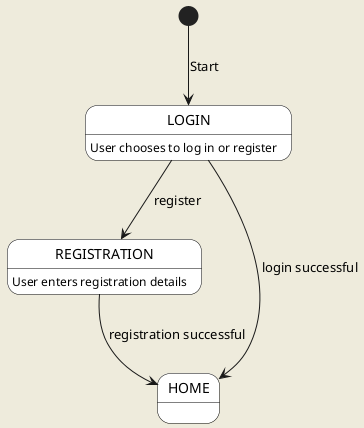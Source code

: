 @startuml
skinparam backgroundColor #EEEBDC
skinparam state {
  BackgroundColor White
  BorderColor Black
}

[*] --> LOGIN : Start

state LOGIN {
  LOGIN : User chooses to log in or register
}

state REGISTRATION {
  REGISTRATION : User enters registration details
}

LOGIN --> REGISTRATION : register
LOGIN --> HOME : login successful
REGISTRATION --> HOME : registration successful

@enduml